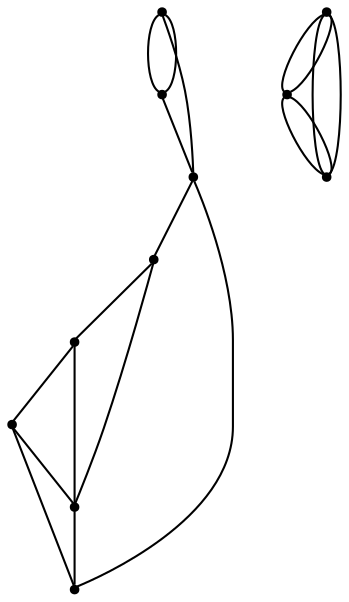 graph {
  node [shape=point,comment="{\"directed\":false,\"doi\":\"10.1007/978-3-642-25878-7_8\",\"figure\":\"2 (2)\"}"]

  v0 [pos="1118.202139348026,2487.093566056096"]
  v1 [pos="956.8689767620962,2417.9449939510096"]
  v2 [pos="938.0450747224359,2436.7562238015794"]
  v3 [pos="952.0566423559932,2405.38475839182"]
  v4 [pos="938.0450747224359,2399.13376410044"]
  v5 [pos="919.221236313584,2417.9449939510096"]
  v6 [pos="1021.113631538951,2393.8203172113235"]
  v7 [pos="953.0157495305319,2332.7980885557536"]
  v8 [pos="876.773696728217,2478.971292264321"]
  v9 [pos="845.4269970783978,2247.4596548930244"]
  v10 [pos="938.0450747224359,2417.9449939510096"]

  v0 -- v9 [id="-1",pos="1118.202139348026,2487.093566056096 1090.3303652580148,2559.333796860748 1020.1628470772132,2610.4715993384966 938.0450588147338,2610.4715993384966 831.2110313806587,2610.4715993384966 744.6103920224152,2523.9244773264577 744.6103920224152,2417.165908847067 744.6103920224152,2343.9458174573447 785.346182493123,2280.2329220248957 845.4269970783978,2247.4596548930244"]
  v9 -- v3 [id="-4",pos="845.4269970783978,2247.4596548930244 952.0566423559932,2405.38475839182 952.0566423559932,2405.38475839182 952.0566423559932,2405.38475839182"]
  v8 -- v7 [id="-5",pos="876.773696728217,2478.971292264321 953.0157495305319,2332.7980885557536 953.0157495305319,2332.7980885557536 953.0157495305319,2332.7980885557536"]
  v2 -- v10 [id="-7",pos="938.0450747224359,2436.7562238015794 938.0450747224359,2417.9449939510096 938.0450747224359,2417.9449939510096 938.0450747224359,2417.9449939510096"]
  v10 -- v4 [id="-8",pos="938.0450747224359,2417.9449939510096 938.0450747224359,2399.13376410044 938.0450747224359,2399.13376410044 938.0450747224359,2399.13376410044"]
  v3 -- v0 [id="-10",pos="952.0566423559932,2405.38475839182 1118.202139348026,2487.093566056096 1118.202139348026,2487.093566056096 1118.202139348026,2487.093566056096"]
  v7 -- v6 [id="-11",pos="953.0157495305319,2332.7980885557536 1021.113631538951,2393.8203172113235 1021.113631538951,2393.8203172113235 1021.113631538951,2393.8203172113235"]
  v6 -- v8 [id="-12",pos="1021.113631538951,2393.8203172113235 876.773696728217,2478.971292264321 876.773696728217,2478.971292264321 876.773696728217,2478.971292264321"]
  v10 -- v1 [id="-13",pos="938.0450747224359,2417.9449939510096 956.8689767620962,2417.9449939510096 956.8689767620962,2417.9449939510096 956.8689767620962,2417.9449939510096"]
  v9 -- v0 [id="-14",pos="845.4269970783978,2247.4596548930244 872.9175634445958,2232.401712036141 904.4828761016297,2223.8602183556372 938.0450588147338,2223.8602183556372 1044.8748866154565,2223.8602183556372 1131.4797256070524,2310.407340367676 1131.4797256070524,2417.165908847067 1131.4797256070524,2441.861464569858 1126.8455308427156,2465.475512833144 1118.202139348026,2487.093566056096"]
  v5 -- v10 [id="-15",pos="919.221236313584,2417.9449939510096 938.0450747224359,2417.9449939510096 938.0450747224359,2417.9449939510096 938.0450747224359,2417.9449939510096"]
  v8 -- v6 [id="-16",pos="876.773696728217,2478.971292264321 892.4362956690595,2494.6749188665744 914.1051817734352,2504.392154994766 938.0450588147338,2504.392154994766 985.8219967550062,2504.392154994766 1024.549806544766,2465.6899642240096 1024.549806544766,2417.9449939510096 1024.549806544766,2409.5680247379696 1023.3576273987921,2401.4694243044382 1021.113631538951,2393.8203172113235"]
  v8 -- v7 [id="-17",pos="876.773696728217,2478.971292264321 861.1775307299592,2463.336241578121 851.5361750821577,2441.7661054136147 851.5361750821577,2417.9449939510096 851.5361750821577,2370.2000236780095 890.2681208744613,2331.4978329072533 938.0450588147338,2331.4978329072533 943.1565804832758,2331.4978329072533 948.1645234349119,2331.9408284306683 953.0157495305319,2332.7980885557536"]
  v5 -- v4 [id="-18",pos="919.221236313584,2417.9449939510096 919.2254200392341,2407.555920797062 927.6531933460284,2399.13376410044 938.0450747224359,2399.13376410044"]
  v4 -- v3 [id="-19",pos="938.0450747224359,2399.13376410044 943.6102223950538,2399.13376410044 948.6112985336733,2401.5471750222305 952.0566423559932,2405.38475839182"]
  v3 -- v1 [id="-20",pos="952.0566423559932,2405.38475839182 955.0490811826412,2408.714294589733 956.8689608543941,2413.1172778987084 956.8689767620962,2417.9449939510096"]
  v1 -- v2 [id="-21",pos="956.8689767620962,2417.9449939510096 956.8689608543941,2428.3340671049573 948.4411875476,2436.7562238015794 938.0450747224359,2436.7562238015794"]
  v2 -- v5 [id="-22",pos="938.0450747224359,2436.7562238015794 927.6531933460284,2436.7562238015794 919.2254200392341,2428.3340671049573 919.221236313584,2417.9449939510096"]
  v7 -- v6 [id="-23",pos="953.0157495305319,2332.7980885557536 985.6822194835306,2338.4892123476607 1012.0376556048035,2362.4815632341097 1021.113631538951,2393.8203172113235"]
}